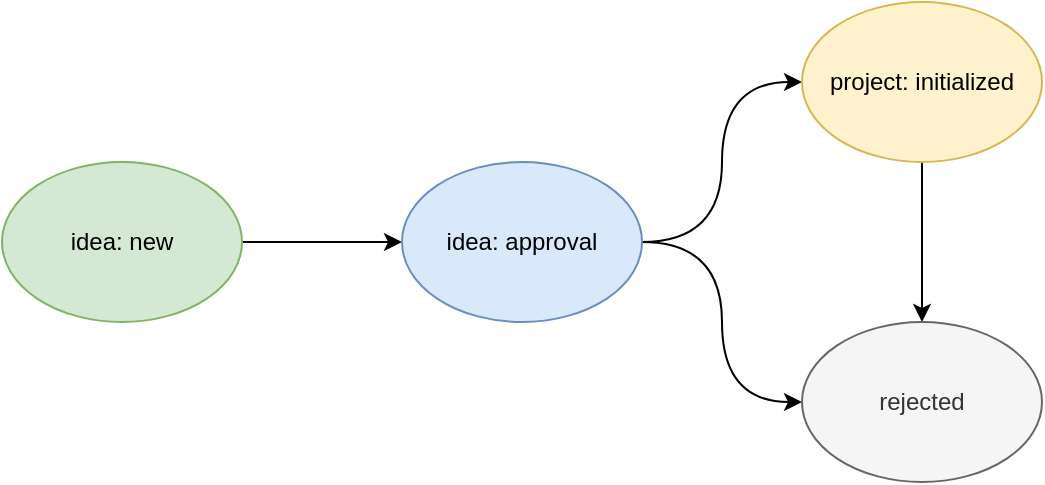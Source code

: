<mxfile version="11.3.1" type="github" pages="1"><diagram id="QeQbTYqLbbTHNhbWkUJt" name="Page-1"><mxGraphModel dx="1182" dy="782" grid="1" gridSize="10" guides="1" tooltips="1" connect="1" arrows="1" fold="1" page="1" pageScale="1" pageWidth="827" pageHeight="583" math="0" shadow="0"><root><mxCell id="0"/><mxCell id="1" parent="0"/><mxCell id="rbrzBYjhDWW4C4kRXvTQ-3" value="" style="edgeStyle=orthogonalEdgeStyle;rounded=0;orthogonalLoop=1;jettySize=auto;html=1;" edge="1" parent="1" source="rbrzBYjhDWW4C4kRXvTQ-1" target="rbrzBYjhDWW4C4kRXvTQ-2"><mxGeometry relative="1" as="geometry"/></mxCell><mxCell id="rbrzBYjhDWW4C4kRXvTQ-1" value="idea: new" style="ellipse;whiteSpace=wrap;html=1;fillColor=#d5e8d4;strokeColor=#82b366;" vertex="1" parent="1"><mxGeometry x="153" y="251" width="120" height="80" as="geometry"/></mxCell><mxCell id="rbrzBYjhDWW4C4kRXvTQ-9" value="" style="edgeStyle=orthogonalEdgeStyle;curved=1;orthogonalLoop=1;jettySize=auto;html=1;strokeColor=#000000;" edge="1" parent="1" source="rbrzBYjhDWW4C4kRXvTQ-2" target="rbrzBYjhDWW4C4kRXvTQ-8"><mxGeometry relative="1" as="geometry"/></mxCell><mxCell id="rbrzBYjhDWW4C4kRXvTQ-12" style="edgeStyle=orthogonalEdgeStyle;curved=1;orthogonalLoop=1;jettySize=auto;html=1;strokeColor=#000000;" edge="1" parent="1" source="rbrzBYjhDWW4C4kRXvTQ-2" target="rbrzBYjhDWW4C4kRXvTQ-10"><mxGeometry relative="1" as="geometry"/></mxCell><mxCell id="rbrzBYjhDWW4C4kRXvTQ-2" value="idea: approval" style="ellipse;whiteSpace=wrap;html=1;fillColor=#dae8fc;strokeColor=#6c8ebf;" vertex="1" parent="1"><mxGeometry x="353" y="251" width="120" height="80" as="geometry"/></mxCell><mxCell id="rbrzBYjhDWW4C4kRXvTQ-11" value="" style="edgeStyle=orthogonalEdgeStyle;curved=1;orthogonalLoop=1;jettySize=auto;html=1;strokeColor=#000000;" edge="1" parent="1" source="rbrzBYjhDWW4C4kRXvTQ-8" target="rbrzBYjhDWW4C4kRXvTQ-10"><mxGeometry relative="1" as="geometry"/></mxCell><mxCell id="rbrzBYjhDWW4C4kRXvTQ-8" value="project: initialized" style="ellipse;whiteSpace=wrap;html=1;fillColor=#fff2cc;strokeColor=#d6b656;" vertex="1" parent="1"><mxGeometry x="553" y="171" width="120" height="80" as="geometry"/></mxCell><mxCell id="rbrzBYjhDWW4C4kRXvTQ-10" value="rejected" style="ellipse;whiteSpace=wrap;html=1;fillColor=#f5f5f5;strokeColor=#666666;fontColor=#333333;" vertex="1" parent="1"><mxGeometry x="553" y="331" width="120" height="80" as="geometry"/></mxCell></root></mxGraphModel></diagram></mxfile>
